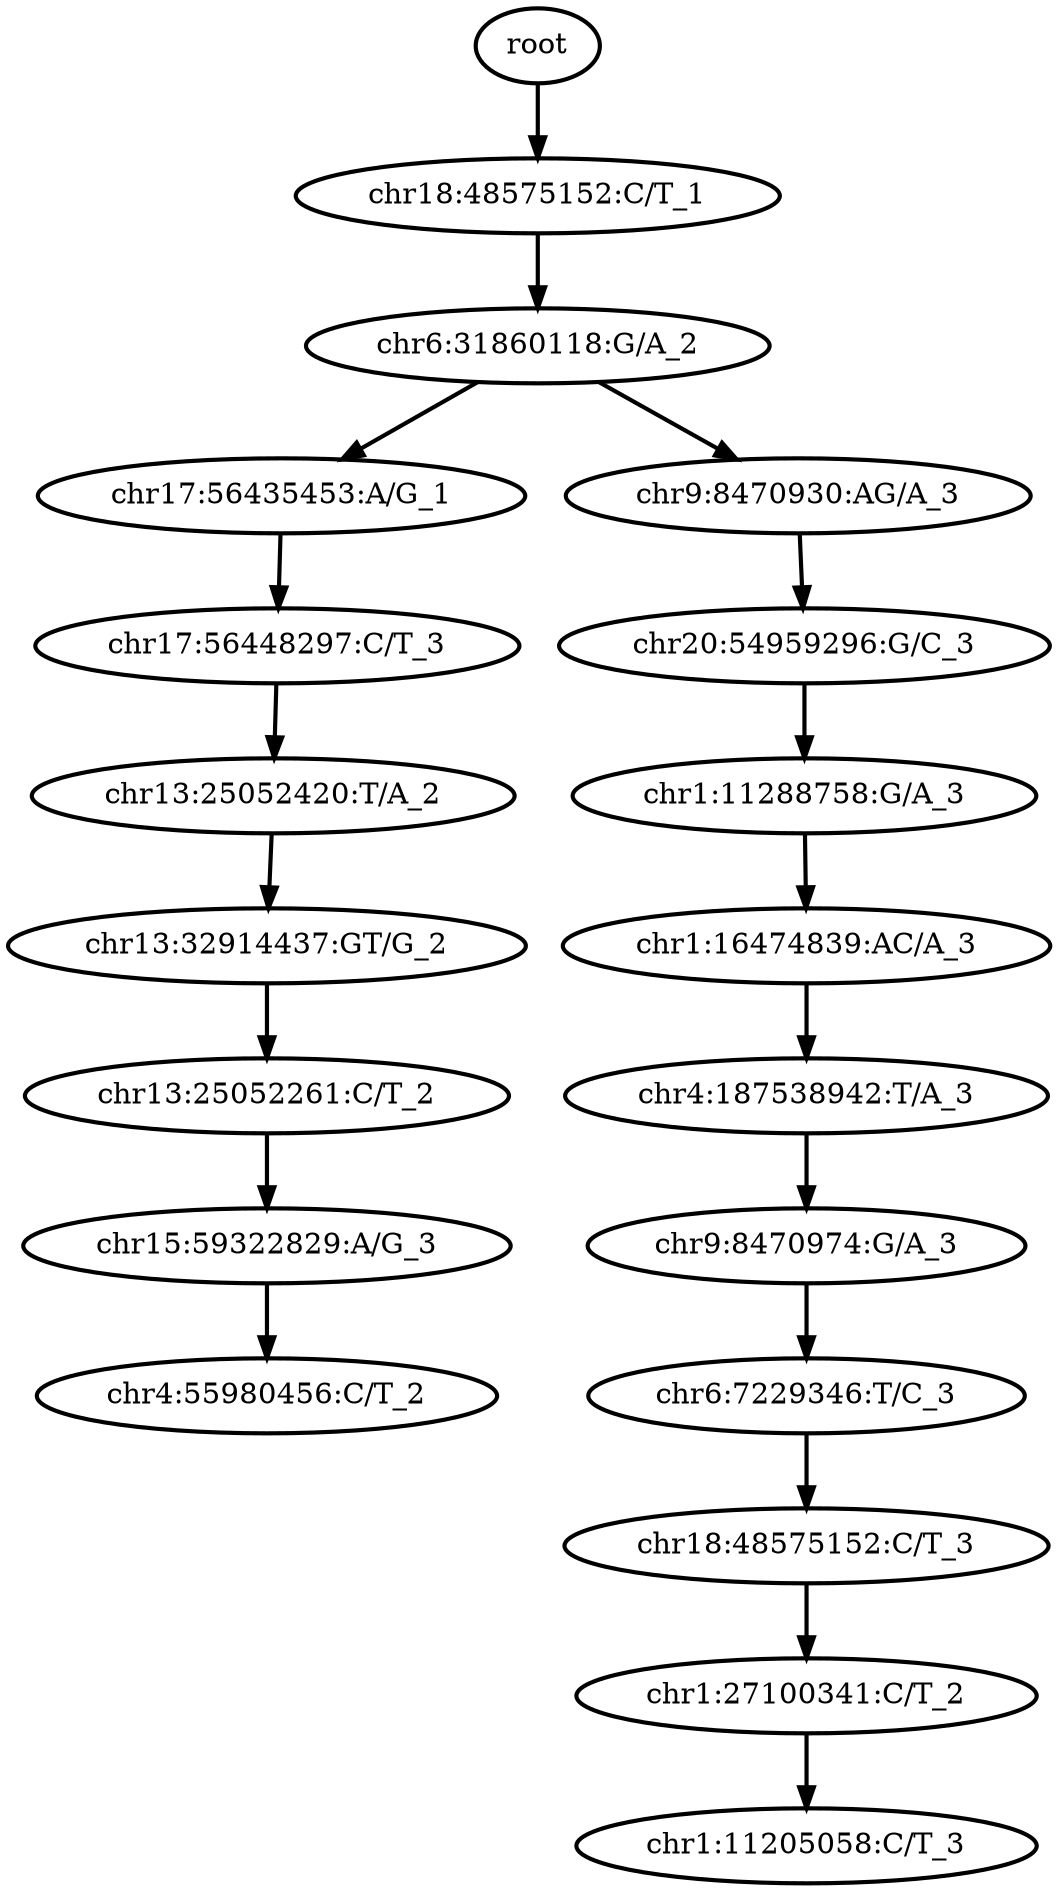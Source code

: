 digraph N {
	overlap="false"
	rankdir="TB"
	0 [label="root", style="bold"];
	1 [label="chr18:48575152:C/T_1", style="bold"];
	2 [label="chr6:31860118:G/A_2", style="bold"];
	3 [label="chr17:56435453:A/G_1", style="bold"];
	4 [label="chr17:56448297:C/T_3", style="bold"];
	5 [label="chr13:25052420:T/A_2", style="bold"];
	6 [label="chr13:32914437:GT/G_2", style="bold"];
	7 [label="chr13:25052261:C/T_2", style="bold"];
	8 [label="chr15:59322829:A/G_3", style="bold"];
	9 [label="chr4:55980456:C/T_2", style="bold"];
	10 [label="chr9:8470930:AG/A_3", style="bold"];
	11 [label="chr20:54959296:G/C_3", style="bold"];
	12 [label="chr1:11288758:G/A_3", style="bold"];
	13 [label="chr1:16474839:AC/A_3", style="bold"];
	14 [label="chr4:187538942:T/A_3", style="bold"];
	15 [label="chr9:8470974:G/A_3", style="bold"];
	16 [label="chr6:7229346:T/C_3", style="bold"];
	17 [label="chr18:48575152:C/T_3", style="bold"];
	18 [label="chr1:27100341:C/T_2", style="bold"];
	19 [label="chr1:11205058:C/T_3", style="bold"];
	0 -> 1 [style="bold"];
	1 -> 2 [style="bold"];
	2 -> 3 [style="bold"];
	2 -> 10 [style="bold"];
	3 -> 4 [style="bold"];
	4 -> 5 [style="bold"];
	5 -> 6 [style="bold"];
	6 -> 7 [style="bold"];
	7 -> 8 [style="bold"];
	8 -> 9 [style="bold"];
	10 -> 11 [style="bold"];
	11 -> 12 [style="bold"];
	12 -> 13 [style="bold"];
	13 -> 14 [style="bold"];
	14 -> 15 [style="bold"];
	15 -> 16 [style="bold"];
	16 -> 17 [style="bold"];
	17 -> 18 [style="bold"];
	18 -> 19 [style="bold"];
}
